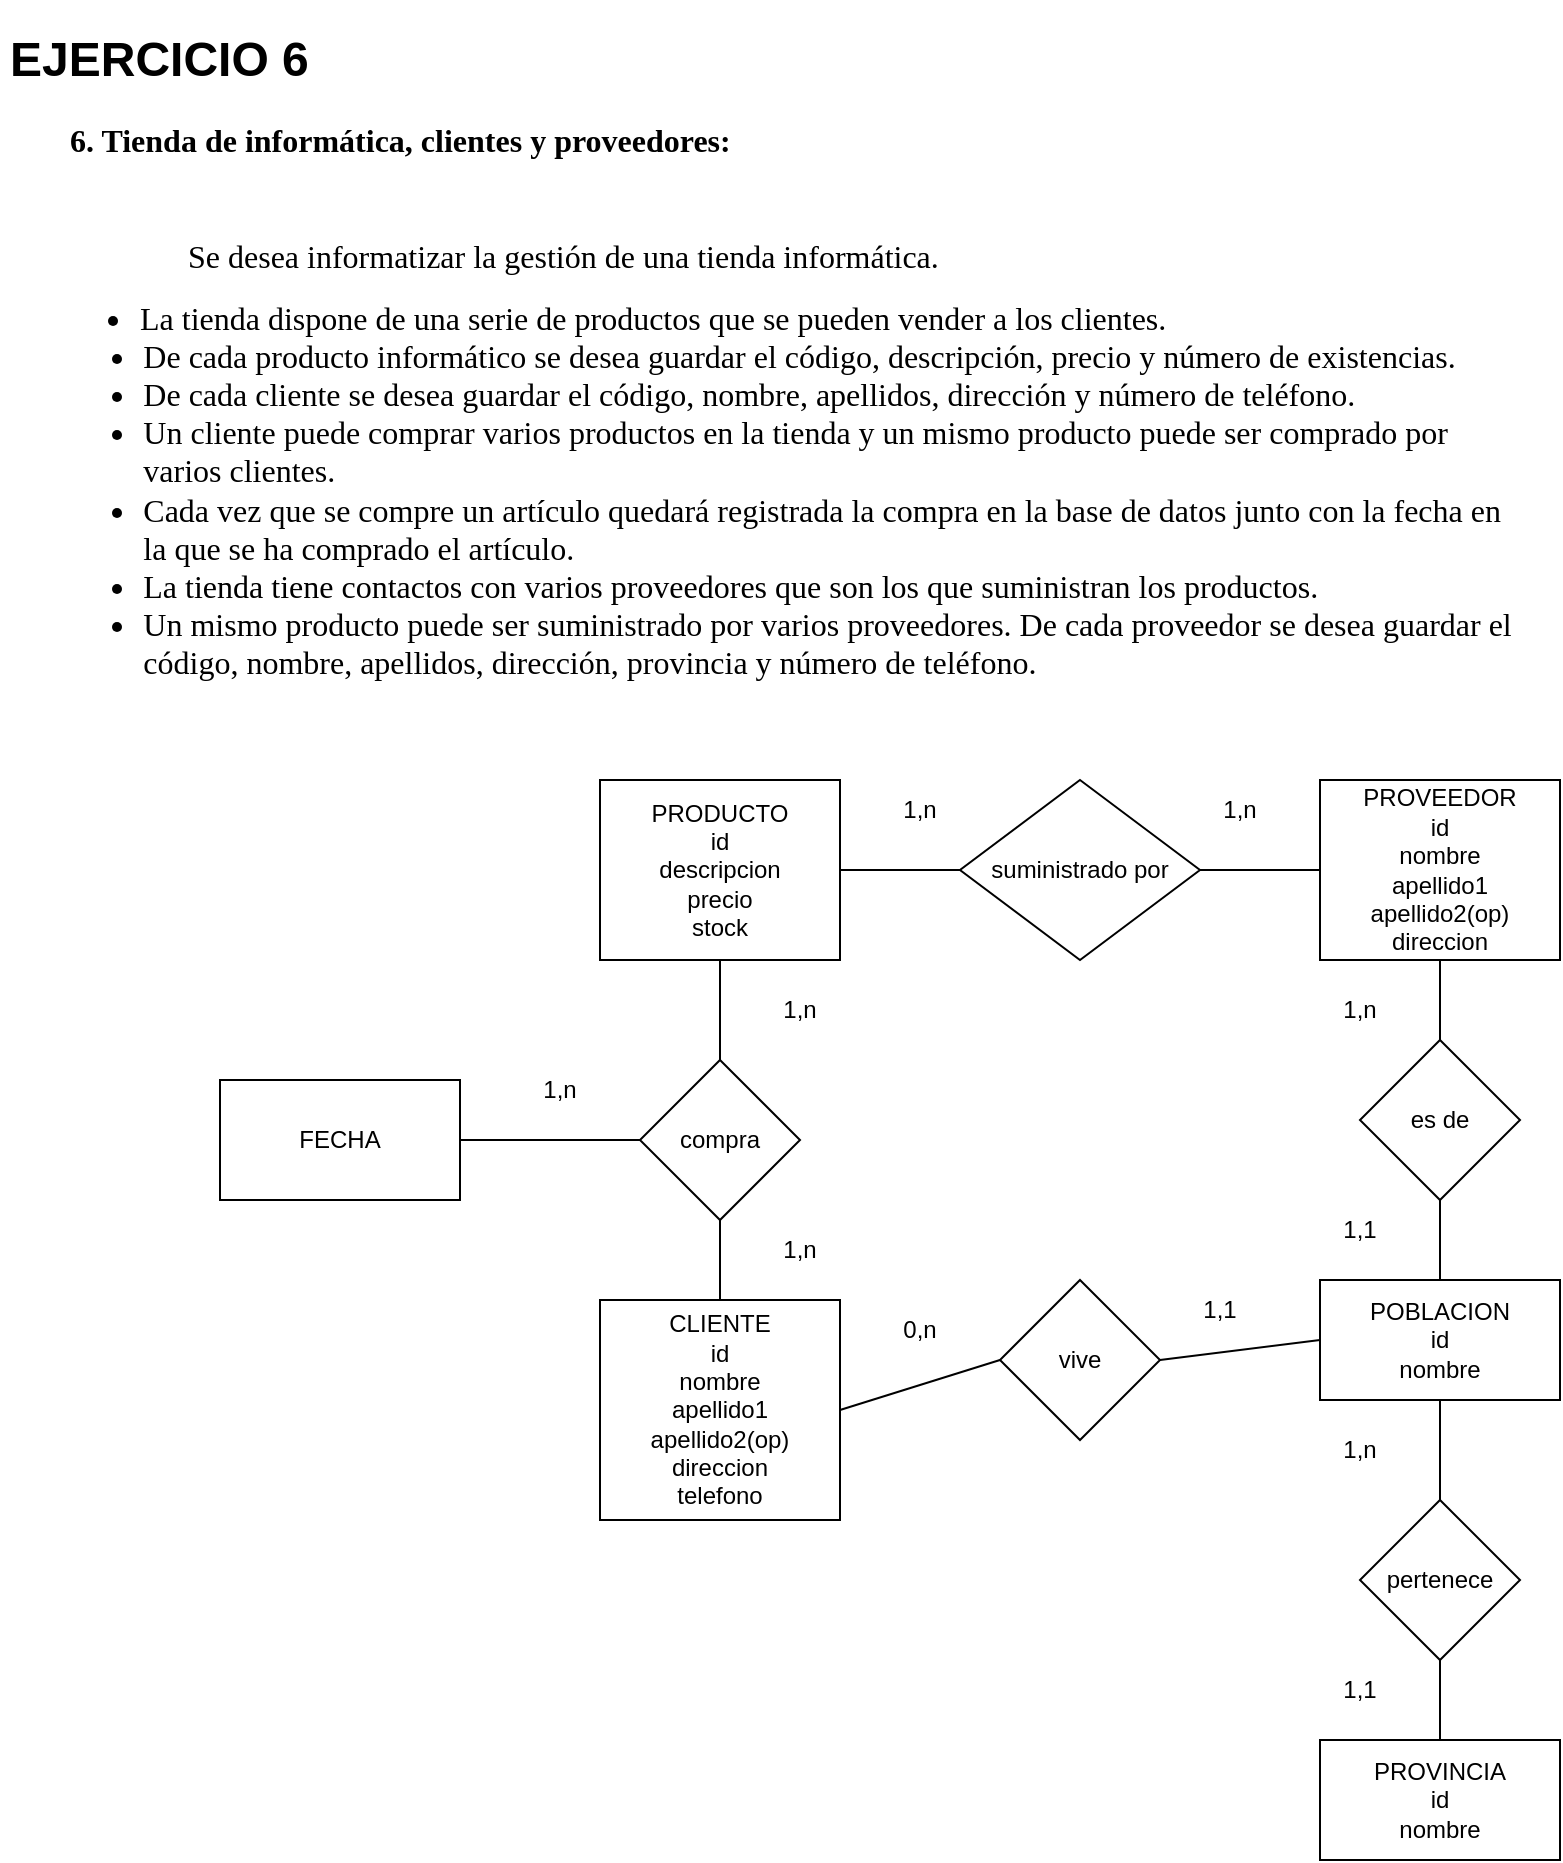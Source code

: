 <mxfile version="20.3.0" type="device"><diagram id="R2lEEEUBdFMjLlhIrx00" name="Page-1"><mxGraphModel dx="702" dy="849" grid="1" gridSize="10" guides="1" tooltips="1" connect="1" arrows="1" fold="1" page="1" pageScale="1" pageWidth="850" pageHeight="1100" math="0" shadow="0" extFonts="Permanent Marker^https://fonts.googleapis.com/css?family=Permanent+Marker"><root><mxCell id="0"/><mxCell id="1" parent="0"/><mxCell id="YwhMzew1lm-Y8l9o9tZK-1" value="&lt;h1&gt;EJERCICIO 6&lt;/h1&gt;&lt;p style=&quot;line-height:1.2;margin-left: 22.5pt;margin-top:0pt;margin-bottom:0pt;&quot; dir=&quot;ltr&quot;&gt;&lt;span style=&quot;font-size: 12pt; font-family: &amp;quot;Liberation Serif&amp;quot;; color: rgb(0, 0, 0); background-color: transparent; font-weight: 700; font-style: normal; font-variant: normal; text-decoration: none; vertical-align: baseline;&quot;&gt;6. Tienda de informática, clientes y proveedores:&amp;nbsp;&lt;/span&gt;&lt;/p&gt;&lt;p&gt;&lt;b id=&quot;docs-internal-guid-a9d92817-7fff-afec-a6a6-209e8a051ae9&quot; style=&quot;font-weight:normal;&quot;&gt;&lt;br&gt;&lt;/b&gt;&lt;/p&gt;&lt;p style=&quot;line-height:1.2;margin-left: 66.75pt;margin-top:0pt;margin-bottom:0pt;&quot; dir=&quot;ltr&quot;&gt;&lt;span style=&quot;font-size: 12pt; font-family: &amp;quot;Liberation Serif&amp;quot;; color: rgb(0, 0, 0); background-color: transparent; font-weight: 400; font-style: normal; font-variant: normal; text-decoration: none; vertical-align: baseline;&quot;&gt;Se desea informatizar la gestión de una tienda informática.&amp;nbsp;&lt;/span&gt;&lt;/p&gt;&lt;p&gt;&lt;/p&gt;&lt;ul style=&quot;margin-top:0;margin-bottom:0;padding-inline-start:48px;&quot;&gt;&lt;li aria-level=&quot;1&quot; style=&quot;list-style-type: disc; font-size: 12pt; font-family: &amp;quot;Liberation Serif&amp;quot;; color: rgb(0, 0, 0); background-color: transparent; font-weight: 400; font-style: normal; font-variant: normal; text-decoration: none; vertical-align: baseline; margin-left: 12.75pt;&quot; dir=&quot;ltr&quot;&gt;&lt;p role=&quot;presentation&quot; style=&quot;line-height:1.2;margin-top:0pt;margin-bottom:0pt;&quot; dir=&quot;ltr&quot;&gt;&lt;span style=&quot;font-size: 12pt; font-family: &amp;quot;Liberation Serif&amp;quot;; color: rgb(0, 0, 0); background-color: transparent; font-weight: 400; font-style: normal; font-variant: normal; text-decoration: none; vertical-align: baseline;&quot;&gt;La tienda dispone de una serie de productos que se pueden vender a los clientes.&amp;nbsp;&lt;/span&gt;&lt;/p&gt;&lt;/li&gt;&lt;li aria-level=&quot;1&quot; style=&quot;list-style-type: disc; font-size: 12pt; font-family: &amp;quot;Liberation Serif&amp;quot;; color: rgb(0, 0, 0); background-color: transparent; font-weight: 400; font-style: normal; font-variant: normal; text-decoration: none; vertical-align: baseline; margin-left: 14pt;&quot; dir=&quot;ltr&quot;&gt;&lt;p role=&quot;presentation&quot; style=&quot;line-height:1.2;margin-top:0pt;margin-bottom:0pt;&quot; dir=&quot;ltr&quot;&gt;&lt;span style=&quot;font-size: 12pt; font-family: &amp;quot;Liberation Serif&amp;quot;; color: rgb(0, 0, 0); background-color: transparent; font-weight: 400; font-style: normal; font-variant: normal; text-decoration: none; vertical-align: baseline;&quot;&gt;De cada producto informático se desea guardar el código, descripción, precio y número de existencias.&amp;nbsp;&lt;/span&gt;&lt;/p&gt;&lt;/li&gt;&lt;li aria-level=&quot;1&quot; style=&quot;list-style-type: disc; font-size: 12pt; font-family: &amp;quot;Liberation Serif&amp;quot;; color: rgb(0, 0, 0); background-color: transparent; font-weight: 400; font-style: normal; font-variant: normal; text-decoration: none; vertical-align: baseline; margin-left: 14pt;&quot; dir=&quot;ltr&quot;&gt;&lt;p role=&quot;presentation&quot; style=&quot;line-height:1.2;margin-top:0pt;margin-bottom:0pt;&quot; dir=&quot;ltr&quot;&gt;&lt;span style=&quot;font-size: 12pt; font-family: &amp;quot;Liberation Serif&amp;quot;; color: rgb(0, 0, 0); background-color: transparent; font-weight: 400; font-style: normal; font-variant: normal; text-decoration: none; vertical-align: baseline;&quot;&gt;De cada cliente se desea guardar el código, nombre, apellidos, dirección y número de teléfono.&amp;nbsp;&lt;/span&gt;&lt;/p&gt;&lt;/li&gt;&lt;li aria-level=&quot;1&quot; style=&quot;list-style-type: disc; font-size: 12pt; font-family: &amp;quot;Liberation Serif&amp;quot;; color: rgb(0, 0, 0); background-color: transparent; font-weight: 400; font-style: normal; font-variant: normal; text-decoration: none; vertical-align: baseline; margin-left: 14pt;&quot; dir=&quot;ltr&quot;&gt;&lt;p role=&quot;presentation&quot; style=&quot;line-height:1.2;margin-top:0pt;margin-bottom:0pt;&quot; dir=&quot;ltr&quot;&gt;&lt;span style=&quot;font-size: 12pt; font-family: &amp;quot;Liberation Serif&amp;quot;; color: rgb(0, 0, 0); background-color: transparent; font-weight: 400; font-style: normal; font-variant: normal; text-decoration: none; vertical-align: baseline;&quot;&gt;Un cliente puede comprar varios productos en la tienda y un mismo producto puede ser comprado por varios clientes.&amp;nbsp;&lt;/span&gt;&lt;/p&gt;&lt;/li&gt;&lt;li aria-level=&quot;1&quot; style=&quot;list-style-type: disc; font-size: 12pt; font-family: &amp;quot;Liberation Serif&amp;quot;; color: rgb(0, 0, 0); background-color: transparent; font-weight: 400; font-style: normal; font-variant: normal; text-decoration: none; vertical-align: baseline; margin-left: 14pt;&quot; dir=&quot;ltr&quot;&gt;&lt;p role=&quot;presentation&quot; style=&quot;line-height:1.2;margin-top:0pt;margin-bottom:0pt;&quot; dir=&quot;ltr&quot;&gt;&lt;span style=&quot;font-size: 12pt; font-family: &amp;quot;Liberation Serif&amp;quot;; color: rgb(0, 0, 0); background-color: transparent; font-weight: 400; font-style: normal; font-variant: normal; text-decoration: none; vertical-align: baseline;&quot;&gt;Cada vez que se compre un artículo quedará registrada la compra en la base de datos junto con la fecha en la que se ha comprado el artículo.&amp;nbsp;&lt;/span&gt;&lt;/p&gt;&lt;/li&gt;&lt;li aria-level=&quot;1&quot; style=&quot;list-style-type: disc; font-size: 12pt; font-family: &amp;quot;Liberation Serif&amp;quot;; color: rgb(0, 0, 0); background-color: transparent; font-weight: 400; font-style: normal; font-variant: normal; text-decoration: none; vertical-align: baseline; margin-left: 14pt;&quot; dir=&quot;ltr&quot;&gt;&lt;p role=&quot;presentation&quot; style=&quot;line-height:1.2;margin-top:0pt;margin-bottom:0pt;&quot; dir=&quot;ltr&quot;&gt;&lt;span style=&quot;font-size: 12pt; font-family: &amp;quot;Liberation Serif&amp;quot;; color: rgb(0, 0, 0); background-color: transparent; font-weight: 400; font-style: normal; font-variant: normal; text-decoration: none; vertical-align: baseline;&quot;&gt;La tienda tiene contactos con varios proveedores que son los que suministran los productos.&lt;/span&gt;&lt;/p&gt;&lt;/li&gt;&lt;li aria-level=&quot;1&quot; style=&quot;list-style-type: disc; font-size: 12pt; font-family: &amp;quot;Liberation Serif&amp;quot;; color: rgb(0, 0, 0); background-color: transparent; font-weight: 400; font-style: normal; font-variant: normal; text-decoration: none; vertical-align: baseline; margin-left: 14pt;&quot; dir=&quot;ltr&quot;&gt;&lt;p role=&quot;presentation&quot; style=&quot;line-height:1.2;margin-top:0pt;margin-bottom:0pt;&quot; dir=&quot;ltr&quot;&gt;&lt;span style=&quot;font-size: 12pt; font-family: &amp;quot;Liberation Serif&amp;quot;; color: rgb(0, 0, 0); background-color: transparent; font-weight: 400; font-style: normal; font-variant: normal; text-decoration: none; vertical-align: baseline;&quot;&gt;Un mismo producto puede ser suministrado por varios proveedores. De cada proveedor se desea guardar el código, nombre, apellidos, dirección, provincia y número de teléfono.&amp;nbsp;&lt;/span&gt;&lt;/p&gt;&lt;/li&gt;&lt;/ul&gt;" style="text;html=1;strokeColor=none;fillColor=none;spacing=5;spacingTop=-20;whiteSpace=wrap;overflow=hidden;rounded=0;" vertex="1" parent="1"><mxGeometry x="40" y="40" width="760" height="360" as="geometry"/></mxCell><mxCell id="YwhMzew1lm-Y8l9o9tZK-2" value="PRODUCTO&lt;br&gt;id&lt;br&gt;descripcion&lt;br&gt;precio&lt;br&gt;stock" style="rounded=0;whiteSpace=wrap;html=1;" vertex="1" parent="1"><mxGeometry x="340" y="420" width="120" height="90" as="geometry"/></mxCell><mxCell id="YwhMzew1lm-Y8l9o9tZK-3" value="CLIENTE&lt;br&gt;id&lt;br&gt;nombre&lt;br&gt;apellido1&lt;br&gt;apellido2(op)&lt;br&gt;direccion&lt;br&gt;telefono" style="rounded=0;whiteSpace=wrap;html=1;" vertex="1" parent="1"><mxGeometry x="340" y="680" width="120" height="110" as="geometry"/></mxCell><mxCell id="YwhMzew1lm-Y8l9o9tZK-4" value="" style="endArrow=none;html=1;rounded=0;exitX=0.5;exitY=0;exitDx=0;exitDy=0;entryX=0.5;entryY=1;entryDx=0;entryDy=0;startArrow=none;" edge="1" parent="1" source="YwhMzew1lm-Y8l9o9tZK-5" target="YwhMzew1lm-Y8l9o9tZK-2"><mxGeometry width="50" height="50" relative="1" as="geometry"><mxPoint x="530" y="470" as="sourcePoint"/><mxPoint x="580" y="420" as="targetPoint"/></mxGeometry></mxCell><mxCell id="YwhMzew1lm-Y8l9o9tZK-5" value="compra" style="rhombus;whiteSpace=wrap;html=1;" vertex="1" parent="1"><mxGeometry x="360" y="560" width="80" height="80" as="geometry"/></mxCell><mxCell id="YwhMzew1lm-Y8l9o9tZK-6" value="" style="endArrow=none;html=1;rounded=0;exitX=0.5;exitY=0;exitDx=0;exitDy=0;entryX=0.5;entryY=1;entryDx=0;entryDy=0;" edge="1" parent="1" source="YwhMzew1lm-Y8l9o9tZK-3" target="YwhMzew1lm-Y8l9o9tZK-5"><mxGeometry width="50" height="50" relative="1" as="geometry"><mxPoint x="400" y="680" as="sourcePoint"/><mxPoint x="400" y="510" as="targetPoint"/></mxGeometry></mxCell><mxCell id="YwhMzew1lm-Y8l9o9tZK-7" value="1,n" style="text;html=1;strokeColor=none;fillColor=none;align=center;verticalAlign=middle;whiteSpace=wrap;rounded=0;" vertex="1" parent="1"><mxGeometry x="410" y="640" width="60" height="30" as="geometry"/></mxCell><mxCell id="YwhMzew1lm-Y8l9o9tZK-8" value="1,n" style="text;html=1;strokeColor=none;fillColor=none;align=center;verticalAlign=middle;whiteSpace=wrap;rounded=0;" vertex="1" parent="1"><mxGeometry x="410" y="520" width="60" height="30" as="geometry"/></mxCell><mxCell id="YwhMzew1lm-Y8l9o9tZK-9" value="PROVEEDOR&lt;br&gt;id&lt;br&gt;nombre&lt;br&gt;apellido1&lt;br&gt;apellido2(op)&lt;br&gt;direccion" style="rounded=0;whiteSpace=wrap;html=1;" vertex="1" parent="1"><mxGeometry x="700" y="420" width="120" height="90" as="geometry"/></mxCell><mxCell id="YwhMzew1lm-Y8l9o9tZK-10" value="" style="endArrow=none;html=1;rounded=0;entryX=0;entryY=0.5;entryDx=0;entryDy=0;exitX=1;exitY=0.5;exitDx=0;exitDy=0;startArrow=none;" edge="1" parent="1" source="YwhMzew1lm-Y8l9o9tZK-11" target="YwhMzew1lm-Y8l9o9tZK-9"><mxGeometry width="50" height="50" relative="1" as="geometry"><mxPoint x="690" y="460" as="sourcePoint"/><mxPoint x="740" y="410" as="targetPoint"/></mxGeometry></mxCell><mxCell id="YwhMzew1lm-Y8l9o9tZK-11" value="suministrado por" style="rhombus;whiteSpace=wrap;html=1;" vertex="1" parent="1"><mxGeometry x="520" y="420" width="120" height="90" as="geometry"/></mxCell><mxCell id="YwhMzew1lm-Y8l9o9tZK-12" value="" style="endArrow=none;html=1;rounded=0;entryX=0;entryY=0.5;entryDx=0;entryDy=0;exitX=1;exitY=0.5;exitDx=0;exitDy=0;" edge="1" parent="1" source="YwhMzew1lm-Y8l9o9tZK-2" target="YwhMzew1lm-Y8l9o9tZK-11"><mxGeometry width="50" height="50" relative="1" as="geometry"><mxPoint x="460" y="465" as="sourcePoint"/><mxPoint x="700" y="465" as="targetPoint"/></mxGeometry></mxCell><mxCell id="YwhMzew1lm-Y8l9o9tZK-14" value="1,n" style="text;html=1;strokeColor=none;fillColor=none;align=center;verticalAlign=middle;whiteSpace=wrap;rounded=0;" vertex="1" parent="1"><mxGeometry x="630" y="420" width="60" height="30" as="geometry"/></mxCell><mxCell id="YwhMzew1lm-Y8l9o9tZK-15" value="1,n" style="text;html=1;strokeColor=none;fillColor=none;align=center;verticalAlign=middle;whiteSpace=wrap;rounded=0;" vertex="1" parent="1"><mxGeometry x="470" y="420" width="60" height="30" as="geometry"/></mxCell><mxCell id="YwhMzew1lm-Y8l9o9tZK-16" value="POBLACION&lt;br&gt;id&lt;br&gt;nombre" style="rounded=0;whiteSpace=wrap;html=1;" vertex="1" parent="1"><mxGeometry x="700" y="670" width="120" height="60" as="geometry"/></mxCell><mxCell id="YwhMzew1lm-Y8l9o9tZK-17" value="PROVINCIA&lt;br&gt;id&lt;br&gt;nombre" style="rounded=0;whiteSpace=wrap;html=1;" vertex="1" parent="1"><mxGeometry x="700" y="900" width="120" height="60" as="geometry"/></mxCell><mxCell id="YwhMzew1lm-Y8l9o9tZK-20" value="" style="endArrow=none;html=1;rounded=0;entryX=0.5;entryY=1;entryDx=0;entryDy=0;exitX=0.5;exitY=0;exitDx=0;exitDy=0;startArrow=none;" edge="1" parent="1" source="YwhMzew1lm-Y8l9o9tZK-22" target="YwhMzew1lm-Y8l9o9tZK-9"><mxGeometry width="50" height="50" relative="1" as="geometry"><mxPoint x="690" y="740" as="sourcePoint"/><mxPoint x="740" y="690" as="targetPoint"/></mxGeometry></mxCell><mxCell id="YwhMzew1lm-Y8l9o9tZK-21" value="" style="endArrow=none;html=1;rounded=0;exitX=0.5;exitY=0;exitDx=0;exitDy=0;entryX=0.5;entryY=1;entryDx=0;entryDy=0;startArrow=none;" edge="1" parent="1" source="YwhMzew1lm-Y8l9o9tZK-24" target="YwhMzew1lm-Y8l9o9tZK-16"><mxGeometry width="50" height="50" relative="1" as="geometry"><mxPoint x="810" y="800" as="sourcePoint"/><mxPoint x="830" y="750" as="targetPoint"/></mxGeometry></mxCell><mxCell id="YwhMzew1lm-Y8l9o9tZK-22" value="es de" style="rhombus;whiteSpace=wrap;html=1;" vertex="1" parent="1"><mxGeometry x="720" y="550" width="80" height="80" as="geometry"/></mxCell><mxCell id="YwhMzew1lm-Y8l9o9tZK-23" value="" style="endArrow=none;html=1;rounded=0;entryX=0.5;entryY=1;entryDx=0;entryDy=0;exitX=0.5;exitY=0;exitDx=0;exitDy=0;" edge="1" parent="1" source="YwhMzew1lm-Y8l9o9tZK-16" target="YwhMzew1lm-Y8l9o9tZK-22"><mxGeometry width="50" height="50" relative="1" as="geometry"><mxPoint x="760" y="650" as="sourcePoint"/><mxPoint x="760" y="510" as="targetPoint"/></mxGeometry></mxCell><mxCell id="YwhMzew1lm-Y8l9o9tZK-24" value="pertenece" style="rhombus;whiteSpace=wrap;html=1;" vertex="1" parent="1"><mxGeometry x="720" y="780" width="80" height="80" as="geometry"/></mxCell><mxCell id="YwhMzew1lm-Y8l9o9tZK-25" value="" style="endArrow=none;html=1;rounded=0;exitX=0.5;exitY=0;exitDx=0;exitDy=0;entryX=0.5;entryY=1;entryDx=0;entryDy=0;" edge="1" parent="1" source="YwhMzew1lm-Y8l9o9tZK-17" target="YwhMzew1lm-Y8l9o9tZK-24"><mxGeometry width="50" height="50" relative="1" as="geometry"><mxPoint x="760" y="900" as="sourcePoint"/><mxPoint x="760" y="730" as="targetPoint"/></mxGeometry></mxCell><mxCell id="YwhMzew1lm-Y8l9o9tZK-26" value="1,1" style="text;html=1;strokeColor=none;fillColor=none;align=center;verticalAlign=middle;whiteSpace=wrap;rounded=0;" vertex="1" parent="1"><mxGeometry x="690" y="860" width="60" height="30" as="geometry"/></mxCell><mxCell id="YwhMzew1lm-Y8l9o9tZK-27" value="1,n" style="text;html=1;strokeColor=none;fillColor=none;align=center;verticalAlign=middle;whiteSpace=wrap;rounded=0;" vertex="1" parent="1"><mxGeometry x="690" y="740" width="60" height="30" as="geometry"/></mxCell><mxCell id="YwhMzew1lm-Y8l9o9tZK-28" value="1,1" style="text;html=1;strokeColor=none;fillColor=none;align=center;verticalAlign=middle;whiteSpace=wrap;rounded=0;" vertex="1" parent="1"><mxGeometry x="690" y="630" width="60" height="30" as="geometry"/></mxCell><mxCell id="YwhMzew1lm-Y8l9o9tZK-29" value="1,n" style="text;html=1;strokeColor=none;fillColor=none;align=center;verticalAlign=middle;whiteSpace=wrap;rounded=0;" vertex="1" parent="1"><mxGeometry x="690" y="520" width="60" height="30" as="geometry"/></mxCell><mxCell id="YwhMzew1lm-Y8l9o9tZK-30" value="FECHA" style="rounded=0;whiteSpace=wrap;html=1;" vertex="1" parent="1"><mxGeometry x="150" y="570" width="120" height="60" as="geometry"/></mxCell><mxCell id="YwhMzew1lm-Y8l9o9tZK-31" value="" style="endArrow=none;html=1;rounded=0;exitX=1;exitY=0.5;exitDx=0;exitDy=0;entryX=0;entryY=0.5;entryDx=0;entryDy=0;" edge="1" parent="1" source="YwhMzew1lm-Y8l9o9tZK-30" target="YwhMzew1lm-Y8l9o9tZK-5"><mxGeometry width="50" height="50" relative="1" as="geometry"><mxPoint x="690" y="710" as="sourcePoint"/><mxPoint x="740" y="660" as="targetPoint"/></mxGeometry></mxCell><mxCell id="YwhMzew1lm-Y8l9o9tZK-32" value="1,n" style="text;html=1;strokeColor=none;fillColor=none;align=center;verticalAlign=middle;whiteSpace=wrap;rounded=0;" vertex="1" parent="1"><mxGeometry x="290" y="560" width="60" height="30" as="geometry"/></mxCell><mxCell id="YwhMzew1lm-Y8l9o9tZK-33" value="" style="endArrow=none;html=1;rounded=0;exitX=1;exitY=0.5;exitDx=0;exitDy=0;entryX=0;entryY=0.5;entryDx=0;entryDy=0;startArrow=none;" edge="1" parent="1" source="YwhMzew1lm-Y8l9o9tZK-34" target="YwhMzew1lm-Y8l9o9tZK-16"><mxGeometry width="50" height="50" relative="1" as="geometry"><mxPoint x="690" y="720" as="sourcePoint"/><mxPoint x="740" y="670" as="targetPoint"/></mxGeometry></mxCell><mxCell id="YwhMzew1lm-Y8l9o9tZK-34" value="vive" style="rhombus;whiteSpace=wrap;html=1;" vertex="1" parent="1"><mxGeometry x="540" y="670" width="80" height="80" as="geometry"/></mxCell><mxCell id="YwhMzew1lm-Y8l9o9tZK-35" value="" style="endArrow=none;html=1;rounded=0;exitX=1;exitY=0.5;exitDx=0;exitDy=0;entryX=0;entryY=0.5;entryDx=0;entryDy=0;" edge="1" parent="1" source="YwhMzew1lm-Y8l9o9tZK-3" target="YwhMzew1lm-Y8l9o9tZK-34"><mxGeometry width="50" height="50" relative="1" as="geometry"><mxPoint x="460" y="735" as="sourcePoint"/><mxPoint x="720" y="590" as="targetPoint"/></mxGeometry></mxCell><mxCell id="YwhMzew1lm-Y8l9o9tZK-37" value="1,1" style="text;html=1;strokeColor=none;fillColor=none;align=center;verticalAlign=middle;whiteSpace=wrap;rounded=0;" vertex="1" parent="1"><mxGeometry x="620" y="670" width="60" height="30" as="geometry"/></mxCell><mxCell id="YwhMzew1lm-Y8l9o9tZK-38" value="0,n" style="text;html=1;strokeColor=none;fillColor=none;align=center;verticalAlign=middle;whiteSpace=wrap;rounded=0;" vertex="1" parent="1"><mxGeometry x="470" y="680" width="60" height="30" as="geometry"/></mxCell></root></mxGraphModel></diagram></mxfile>